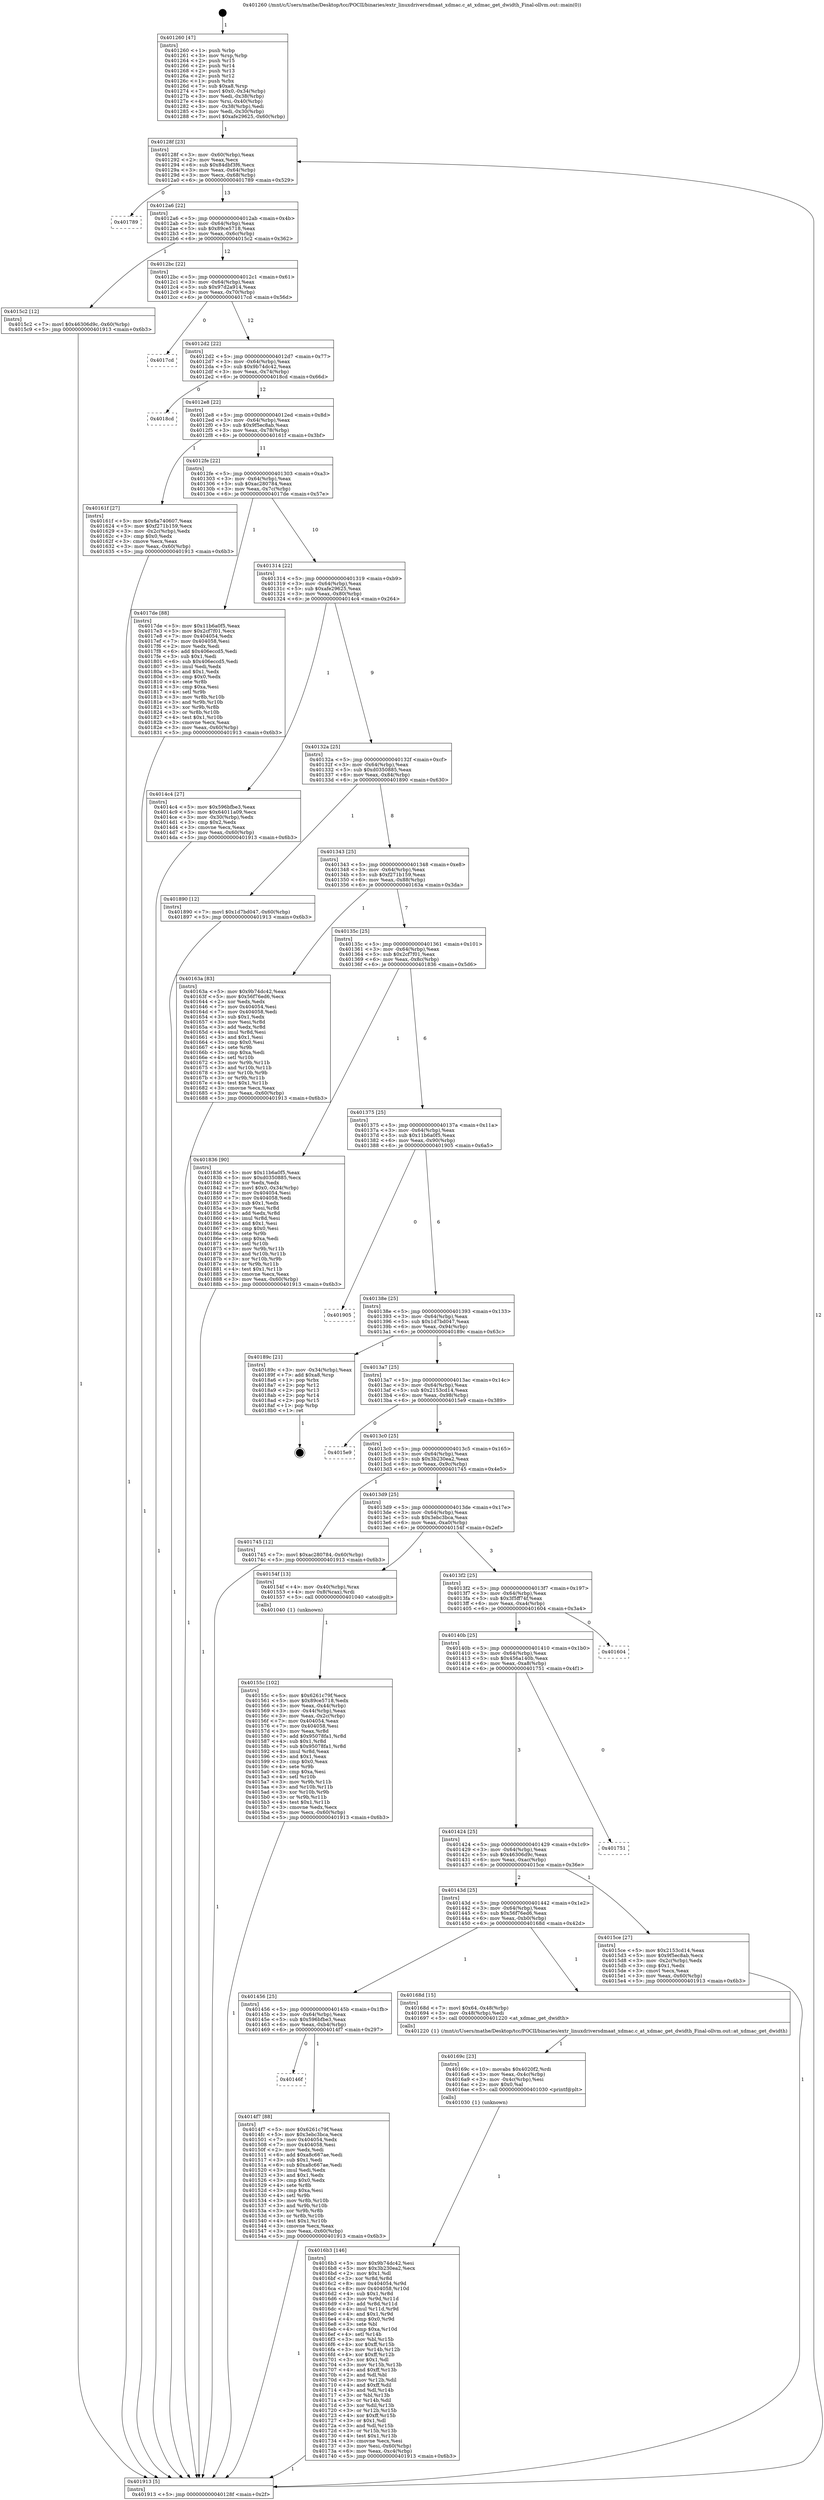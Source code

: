 digraph "0x401260" {
  label = "0x401260 (/mnt/c/Users/mathe/Desktop/tcc/POCII/binaries/extr_linuxdriversdmaat_xdmac.c_at_xdmac_get_dwidth_Final-ollvm.out::main(0))"
  labelloc = "t"
  node[shape=record]

  Entry [label="",width=0.3,height=0.3,shape=circle,fillcolor=black,style=filled]
  "0x40128f" [label="{
     0x40128f [23]\l
     | [instrs]\l
     &nbsp;&nbsp;0x40128f \<+3\>: mov -0x60(%rbp),%eax\l
     &nbsp;&nbsp;0x401292 \<+2\>: mov %eax,%ecx\l
     &nbsp;&nbsp;0x401294 \<+6\>: sub $0x84dbf3f6,%ecx\l
     &nbsp;&nbsp;0x40129a \<+3\>: mov %eax,-0x64(%rbp)\l
     &nbsp;&nbsp;0x40129d \<+3\>: mov %ecx,-0x68(%rbp)\l
     &nbsp;&nbsp;0x4012a0 \<+6\>: je 0000000000401789 \<main+0x529\>\l
  }"]
  "0x401789" [label="{
     0x401789\l
  }", style=dashed]
  "0x4012a6" [label="{
     0x4012a6 [22]\l
     | [instrs]\l
     &nbsp;&nbsp;0x4012a6 \<+5\>: jmp 00000000004012ab \<main+0x4b\>\l
     &nbsp;&nbsp;0x4012ab \<+3\>: mov -0x64(%rbp),%eax\l
     &nbsp;&nbsp;0x4012ae \<+5\>: sub $0x89ce5718,%eax\l
     &nbsp;&nbsp;0x4012b3 \<+3\>: mov %eax,-0x6c(%rbp)\l
     &nbsp;&nbsp;0x4012b6 \<+6\>: je 00000000004015c2 \<main+0x362\>\l
  }"]
  Exit [label="",width=0.3,height=0.3,shape=circle,fillcolor=black,style=filled,peripheries=2]
  "0x4015c2" [label="{
     0x4015c2 [12]\l
     | [instrs]\l
     &nbsp;&nbsp;0x4015c2 \<+7\>: movl $0x46306d9c,-0x60(%rbp)\l
     &nbsp;&nbsp;0x4015c9 \<+5\>: jmp 0000000000401913 \<main+0x6b3\>\l
  }"]
  "0x4012bc" [label="{
     0x4012bc [22]\l
     | [instrs]\l
     &nbsp;&nbsp;0x4012bc \<+5\>: jmp 00000000004012c1 \<main+0x61\>\l
     &nbsp;&nbsp;0x4012c1 \<+3\>: mov -0x64(%rbp),%eax\l
     &nbsp;&nbsp;0x4012c4 \<+5\>: sub $0x97d2a914,%eax\l
     &nbsp;&nbsp;0x4012c9 \<+3\>: mov %eax,-0x70(%rbp)\l
     &nbsp;&nbsp;0x4012cc \<+6\>: je 00000000004017cd \<main+0x56d\>\l
  }"]
  "0x4016b3" [label="{
     0x4016b3 [146]\l
     | [instrs]\l
     &nbsp;&nbsp;0x4016b3 \<+5\>: mov $0x9b74dc42,%esi\l
     &nbsp;&nbsp;0x4016b8 \<+5\>: mov $0x3b230ea2,%ecx\l
     &nbsp;&nbsp;0x4016bd \<+2\>: mov $0x1,%dl\l
     &nbsp;&nbsp;0x4016bf \<+3\>: xor %r8d,%r8d\l
     &nbsp;&nbsp;0x4016c2 \<+8\>: mov 0x404054,%r9d\l
     &nbsp;&nbsp;0x4016ca \<+8\>: mov 0x404058,%r10d\l
     &nbsp;&nbsp;0x4016d2 \<+4\>: sub $0x1,%r8d\l
     &nbsp;&nbsp;0x4016d6 \<+3\>: mov %r9d,%r11d\l
     &nbsp;&nbsp;0x4016d9 \<+3\>: add %r8d,%r11d\l
     &nbsp;&nbsp;0x4016dc \<+4\>: imul %r11d,%r9d\l
     &nbsp;&nbsp;0x4016e0 \<+4\>: and $0x1,%r9d\l
     &nbsp;&nbsp;0x4016e4 \<+4\>: cmp $0x0,%r9d\l
     &nbsp;&nbsp;0x4016e8 \<+3\>: sete %bl\l
     &nbsp;&nbsp;0x4016eb \<+4\>: cmp $0xa,%r10d\l
     &nbsp;&nbsp;0x4016ef \<+4\>: setl %r14b\l
     &nbsp;&nbsp;0x4016f3 \<+3\>: mov %bl,%r15b\l
     &nbsp;&nbsp;0x4016f6 \<+4\>: xor $0xff,%r15b\l
     &nbsp;&nbsp;0x4016fa \<+3\>: mov %r14b,%r12b\l
     &nbsp;&nbsp;0x4016fd \<+4\>: xor $0xff,%r12b\l
     &nbsp;&nbsp;0x401701 \<+3\>: xor $0x1,%dl\l
     &nbsp;&nbsp;0x401704 \<+3\>: mov %r15b,%r13b\l
     &nbsp;&nbsp;0x401707 \<+4\>: and $0xff,%r13b\l
     &nbsp;&nbsp;0x40170b \<+2\>: and %dl,%bl\l
     &nbsp;&nbsp;0x40170d \<+3\>: mov %r12b,%dil\l
     &nbsp;&nbsp;0x401710 \<+4\>: and $0xff,%dil\l
     &nbsp;&nbsp;0x401714 \<+3\>: and %dl,%r14b\l
     &nbsp;&nbsp;0x401717 \<+3\>: or %bl,%r13b\l
     &nbsp;&nbsp;0x40171a \<+3\>: or %r14b,%dil\l
     &nbsp;&nbsp;0x40171d \<+3\>: xor %dil,%r13b\l
     &nbsp;&nbsp;0x401720 \<+3\>: or %r12b,%r15b\l
     &nbsp;&nbsp;0x401723 \<+4\>: xor $0xff,%r15b\l
     &nbsp;&nbsp;0x401727 \<+3\>: or $0x1,%dl\l
     &nbsp;&nbsp;0x40172a \<+3\>: and %dl,%r15b\l
     &nbsp;&nbsp;0x40172d \<+3\>: or %r15b,%r13b\l
     &nbsp;&nbsp;0x401730 \<+4\>: test $0x1,%r13b\l
     &nbsp;&nbsp;0x401734 \<+3\>: cmovne %ecx,%esi\l
     &nbsp;&nbsp;0x401737 \<+3\>: mov %esi,-0x60(%rbp)\l
     &nbsp;&nbsp;0x40173a \<+6\>: mov %eax,-0xc4(%rbp)\l
     &nbsp;&nbsp;0x401740 \<+5\>: jmp 0000000000401913 \<main+0x6b3\>\l
  }"]
  "0x4017cd" [label="{
     0x4017cd\l
  }", style=dashed]
  "0x4012d2" [label="{
     0x4012d2 [22]\l
     | [instrs]\l
     &nbsp;&nbsp;0x4012d2 \<+5\>: jmp 00000000004012d7 \<main+0x77\>\l
     &nbsp;&nbsp;0x4012d7 \<+3\>: mov -0x64(%rbp),%eax\l
     &nbsp;&nbsp;0x4012da \<+5\>: sub $0x9b74dc42,%eax\l
     &nbsp;&nbsp;0x4012df \<+3\>: mov %eax,-0x74(%rbp)\l
     &nbsp;&nbsp;0x4012e2 \<+6\>: je 00000000004018cd \<main+0x66d\>\l
  }"]
  "0x40169c" [label="{
     0x40169c [23]\l
     | [instrs]\l
     &nbsp;&nbsp;0x40169c \<+10\>: movabs $0x4020f2,%rdi\l
     &nbsp;&nbsp;0x4016a6 \<+3\>: mov %eax,-0x4c(%rbp)\l
     &nbsp;&nbsp;0x4016a9 \<+3\>: mov -0x4c(%rbp),%esi\l
     &nbsp;&nbsp;0x4016ac \<+2\>: mov $0x0,%al\l
     &nbsp;&nbsp;0x4016ae \<+5\>: call 0000000000401030 \<printf@plt\>\l
     | [calls]\l
     &nbsp;&nbsp;0x401030 \{1\} (unknown)\l
  }"]
  "0x4018cd" [label="{
     0x4018cd\l
  }", style=dashed]
  "0x4012e8" [label="{
     0x4012e8 [22]\l
     | [instrs]\l
     &nbsp;&nbsp;0x4012e8 \<+5\>: jmp 00000000004012ed \<main+0x8d\>\l
     &nbsp;&nbsp;0x4012ed \<+3\>: mov -0x64(%rbp),%eax\l
     &nbsp;&nbsp;0x4012f0 \<+5\>: sub $0x9f5ec8ab,%eax\l
     &nbsp;&nbsp;0x4012f5 \<+3\>: mov %eax,-0x78(%rbp)\l
     &nbsp;&nbsp;0x4012f8 \<+6\>: je 000000000040161f \<main+0x3bf\>\l
  }"]
  "0x40155c" [label="{
     0x40155c [102]\l
     | [instrs]\l
     &nbsp;&nbsp;0x40155c \<+5\>: mov $0x6261c79f,%ecx\l
     &nbsp;&nbsp;0x401561 \<+5\>: mov $0x89ce5718,%edx\l
     &nbsp;&nbsp;0x401566 \<+3\>: mov %eax,-0x44(%rbp)\l
     &nbsp;&nbsp;0x401569 \<+3\>: mov -0x44(%rbp),%eax\l
     &nbsp;&nbsp;0x40156c \<+3\>: mov %eax,-0x2c(%rbp)\l
     &nbsp;&nbsp;0x40156f \<+7\>: mov 0x404054,%eax\l
     &nbsp;&nbsp;0x401576 \<+7\>: mov 0x404058,%esi\l
     &nbsp;&nbsp;0x40157d \<+3\>: mov %eax,%r8d\l
     &nbsp;&nbsp;0x401580 \<+7\>: add $0x95078fa1,%r8d\l
     &nbsp;&nbsp;0x401587 \<+4\>: sub $0x1,%r8d\l
     &nbsp;&nbsp;0x40158b \<+7\>: sub $0x95078fa1,%r8d\l
     &nbsp;&nbsp;0x401592 \<+4\>: imul %r8d,%eax\l
     &nbsp;&nbsp;0x401596 \<+3\>: and $0x1,%eax\l
     &nbsp;&nbsp;0x401599 \<+3\>: cmp $0x0,%eax\l
     &nbsp;&nbsp;0x40159c \<+4\>: sete %r9b\l
     &nbsp;&nbsp;0x4015a0 \<+3\>: cmp $0xa,%esi\l
     &nbsp;&nbsp;0x4015a3 \<+4\>: setl %r10b\l
     &nbsp;&nbsp;0x4015a7 \<+3\>: mov %r9b,%r11b\l
     &nbsp;&nbsp;0x4015aa \<+3\>: and %r10b,%r11b\l
     &nbsp;&nbsp;0x4015ad \<+3\>: xor %r10b,%r9b\l
     &nbsp;&nbsp;0x4015b0 \<+3\>: or %r9b,%r11b\l
     &nbsp;&nbsp;0x4015b3 \<+4\>: test $0x1,%r11b\l
     &nbsp;&nbsp;0x4015b7 \<+3\>: cmovne %edx,%ecx\l
     &nbsp;&nbsp;0x4015ba \<+3\>: mov %ecx,-0x60(%rbp)\l
     &nbsp;&nbsp;0x4015bd \<+5\>: jmp 0000000000401913 \<main+0x6b3\>\l
  }"]
  "0x40161f" [label="{
     0x40161f [27]\l
     | [instrs]\l
     &nbsp;&nbsp;0x40161f \<+5\>: mov $0x6a740607,%eax\l
     &nbsp;&nbsp;0x401624 \<+5\>: mov $0xf271b159,%ecx\l
     &nbsp;&nbsp;0x401629 \<+3\>: mov -0x2c(%rbp),%edx\l
     &nbsp;&nbsp;0x40162c \<+3\>: cmp $0x0,%edx\l
     &nbsp;&nbsp;0x40162f \<+3\>: cmove %ecx,%eax\l
     &nbsp;&nbsp;0x401632 \<+3\>: mov %eax,-0x60(%rbp)\l
     &nbsp;&nbsp;0x401635 \<+5\>: jmp 0000000000401913 \<main+0x6b3\>\l
  }"]
  "0x4012fe" [label="{
     0x4012fe [22]\l
     | [instrs]\l
     &nbsp;&nbsp;0x4012fe \<+5\>: jmp 0000000000401303 \<main+0xa3\>\l
     &nbsp;&nbsp;0x401303 \<+3\>: mov -0x64(%rbp),%eax\l
     &nbsp;&nbsp;0x401306 \<+5\>: sub $0xac280784,%eax\l
     &nbsp;&nbsp;0x40130b \<+3\>: mov %eax,-0x7c(%rbp)\l
     &nbsp;&nbsp;0x40130e \<+6\>: je 00000000004017de \<main+0x57e\>\l
  }"]
  "0x40146f" [label="{
     0x40146f\l
  }", style=dashed]
  "0x4017de" [label="{
     0x4017de [88]\l
     | [instrs]\l
     &nbsp;&nbsp;0x4017de \<+5\>: mov $0x11b6a0f5,%eax\l
     &nbsp;&nbsp;0x4017e3 \<+5\>: mov $0x2cf7f01,%ecx\l
     &nbsp;&nbsp;0x4017e8 \<+7\>: mov 0x404054,%edx\l
     &nbsp;&nbsp;0x4017ef \<+7\>: mov 0x404058,%esi\l
     &nbsp;&nbsp;0x4017f6 \<+2\>: mov %edx,%edi\l
     &nbsp;&nbsp;0x4017f8 \<+6\>: add $0x406eccd5,%edi\l
     &nbsp;&nbsp;0x4017fe \<+3\>: sub $0x1,%edi\l
     &nbsp;&nbsp;0x401801 \<+6\>: sub $0x406eccd5,%edi\l
     &nbsp;&nbsp;0x401807 \<+3\>: imul %edi,%edx\l
     &nbsp;&nbsp;0x40180a \<+3\>: and $0x1,%edx\l
     &nbsp;&nbsp;0x40180d \<+3\>: cmp $0x0,%edx\l
     &nbsp;&nbsp;0x401810 \<+4\>: sete %r8b\l
     &nbsp;&nbsp;0x401814 \<+3\>: cmp $0xa,%esi\l
     &nbsp;&nbsp;0x401817 \<+4\>: setl %r9b\l
     &nbsp;&nbsp;0x40181b \<+3\>: mov %r8b,%r10b\l
     &nbsp;&nbsp;0x40181e \<+3\>: and %r9b,%r10b\l
     &nbsp;&nbsp;0x401821 \<+3\>: xor %r9b,%r8b\l
     &nbsp;&nbsp;0x401824 \<+3\>: or %r8b,%r10b\l
     &nbsp;&nbsp;0x401827 \<+4\>: test $0x1,%r10b\l
     &nbsp;&nbsp;0x40182b \<+3\>: cmovne %ecx,%eax\l
     &nbsp;&nbsp;0x40182e \<+3\>: mov %eax,-0x60(%rbp)\l
     &nbsp;&nbsp;0x401831 \<+5\>: jmp 0000000000401913 \<main+0x6b3\>\l
  }"]
  "0x401314" [label="{
     0x401314 [22]\l
     | [instrs]\l
     &nbsp;&nbsp;0x401314 \<+5\>: jmp 0000000000401319 \<main+0xb9\>\l
     &nbsp;&nbsp;0x401319 \<+3\>: mov -0x64(%rbp),%eax\l
     &nbsp;&nbsp;0x40131c \<+5\>: sub $0xafe29625,%eax\l
     &nbsp;&nbsp;0x401321 \<+3\>: mov %eax,-0x80(%rbp)\l
     &nbsp;&nbsp;0x401324 \<+6\>: je 00000000004014c4 \<main+0x264\>\l
  }"]
  "0x4014f7" [label="{
     0x4014f7 [88]\l
     | [instrs]\l
     &nbsp;&nbsp;0x4014f7 \<+5\>: mov $0x6261c79f,%eax\l
     &nbsp;&nbsp;0x4014fc \<+5\>: mov $0x3ebc3bca,%ecx\l
     &nbsp;&nbsp;0x401501 \<+7\>: mov 0x404054,%edx\l
     &nbsp;&nbsp;0x401508 \<+7\>: mov 0x404058,%esi\l
     &nbsp;&nbsp;0x40150f \<+2\>: mov %edx,%edi\l
     &nbsp;&nbsp;0x401511 \<+6\>: add $0xa8c667ae,%edi\l
     &nbsp;&nbsp;0x401517 \<+3\>: sub $0x1,%edi\l
     &nbsp;&nbsp;0x40151a \<+6\>: sub $0xa8c667ae,%edi\l
     &nbsp;&nbsp;0x401520 \<+3\>: imul %edi,%edx\l
     &nbsp;&nbsp;0x401523 \<+3\>: and $0x1,%edx\l
     &nbsp;&nbsp;0x401526 \<+3\>: cmp $0x0,%edx\l
     &nbsp;&nbsp;0x401529 \<+4\>: sete %r8b\l
     &nbsp;&nbsp;0x40152d \<+3\>: cmp $0xa,%esi\l
     &nbsp;&nbsp;0x401530 \<+4\>: setl %r9b\l
     &nbsp;&nbsp;0x401534 \<+3\>: mov %r8b,%r10b\l
     &nbsp;&nbsp;0x401537 \<+3\>: and %r9b,%r10b\l
     &nbsp;&nbsp;0x40153a \<+3\>: xor %r9b,%r8b\l
     &nbsp;&nbsp;0x40153d \<+3\>: or %r8b,%r10b\l
     &nbsp;&nbsp;0x401540 \<+4\>: test $0x1,%r10b\l
     &nbsp;&nbsp;0x401544 \<+3\>: cmovne %ecx,%eax\l
     &nbsp;&nbsp;0x401547 \<+3\>: mov %eax,-0x60(%rbp)\l
     &nbsp;&nbsp;0x40154a \<+5\>: jmp 0000000000401913 \<main+0x6b3\>\l
  }"]
  "0x4014c4" [label="{
     0x4014c4 [27]\l
     | [instrs]\l
     &nbsp;&nbsp;0x4014c4 \<+5\>: mov $0x596bfbe3,%eax\l
     &nbsp;&nbsp;0x4014c9 \<+5\>: mov $0x64011a09,%ecx\l
     &nbsp;&nbsp;0x4014ce \<+3\>: mov -0x30(%rbp),%edx\l
     &nbsp;&nbsp;0x4014d1 \<+3\>: cmp $0x2,%edx\l
     &nbsp;&nbsp;0x4014d4 \<+3\>: cmovne %ecx,%eax\l
     &nbsp;&nbsp;0x4014d7 \<+3\>: mov %eax,-0x60(%rbp)\l
     &nbsp;&nbsp;0x4014da \<+5\>: jmp 0000000000401913 \<main+0x6b3\>\l
  }"]
  "0x40132a" [label="{
     0x40132a [25]\l
     | [instrs]\l
     &nbsp;&nbsp;0x40132a \<+5\>: jmp 000000000040132f \<main+0xcf\>\l
     &nbsp;&nbsp;0x40132f \<+3\>: mov -0x64(%rbp),%eax\l
     &nbsp;&nbsp;0x401332 \<+5\>: sub $0xd0350885,%eax\l
     &nbsp;&nbsp;0x401337 \<+6\>: mov %eax,-0x84(%rbp)\l
     &nbsp;&nbsp;0x40133d \<+6\>: je 0000000000401890 \<main+0x630\>\l
  }"]
  "0x401913" [label="{
     0x401913 [5]\l
     | [instrs]\l
     &nbsp;&nbsp;0x401913 \<+5\>: jmp 000000000040128f \<main+0x2f\>\l
  }"]
  "0x401260" [label="{
     0x401260 [47]\l
     | [instrs]\l
     &nbsp;&nbsp;0x401260 \<+1\>: push %rbp\l
     &nbsp;&nbsp;0x401261 \<+3\>: mov %rsp,%rbp\l
     &nbsp;&nbsp;0x401264 \<+2\>: push %r15\l
     &nbsp;&nbsp;0x401266 \<+2\>: push %r14\l
     &nbsp;&nbsp;0x401268 \<+2\>: push %r13\l
     &nbsp;&nbsp;0x40126a \<+2\>: push %r12\l
     &nbsp;&nbsp;0x40126c \<+1\>: push %rbx\l
     &nbsp;&nbsp;0x40126d \<+7\>: sub $0xa8,%rsp\l
     &nbsp;&nbsp;0x401274 \<+7\>: movl $0x0,-0x34(%rbp)\l
     &nbsp;&nbsp;0x40127b \<+3\>: mov %edi,-0x38(%rbp)\l
     &nbsp;&nbsp;0x40127e \<+4\>: mov %rsi,-0x40(%rbp)\l
     &nbsp;&nbsp;0x401282 \<+3\>: mov -0x38(%rbp),%edi\l
     &nbsp;&nbsp;0x401285 \<+3\>: mov %edi,-0x30(%rbp)\l
     &nbsp;&nbsp;0x401288 \<+7\>: movl $0xafe29625,-0x60(%rbp)\l
  }"]
  "0x401456" [label="{
     0x401456 [25]\l
     | [instrs]\l
     &nbsp;&nbsp;0x401456 \<+5\>: jmp 000000000040145b \<main+0x1fb\>\l
     &nbsp;&nbsp;0x40145b \<+3\>: mov -0x64(%rbp),%eax\l
     &nbsp;&nbsp;0x40145e \<+5\>: sub $0x596bfbe3,%eax\l
     &nbsp;&nbsp;0x401463 \<+6\>: mov %eax,-0xb4(%rbp)\l
     &nbsp;&nbsp;0x401469 \<+6\>: je 00000000004014f7 \<main+0x297\>\l
  }"]
  "0x401890" [label="{
     0x401890 [12]\l
     | [instrs]\l
     &nbsp;&nbsp;0x401890 \<+7\>: movl $0x1d7bd047,-0x60(%rbp)\l
     &nbsp;&nbsp;0x401897 \<+5\>: jmp 0000000000401913 \<main+0x6b3\>\l
  }"]
  "0x401343" [label="{
     0x401343 [25]\l
     | [instrs]\l
     &nbsp;&nbsp;0x401343 \<+5\>: jmp 0000000000401348 \<main+0xe8\>\l
     &nbsp;&nbsp;0x401348 \<+3\>: mov -0x64(%rbp),%eax\l
     &nbsp;&nbsp;0x40134b \<+5\>: sub $0xf271b159,%eax\l
     &nbsp;&nbsp;0x401350 \<+6\>: mov %eax,-0x88(%rbp)\l
     &nbsp;&nbsp;0x401356 \<+6\>: je 000000000040163a \<main+0x3da\>\l
  }"]
  "0x40168d" [label="{
     0x40168d [15]\l
     | [instrs]\l
     &nbsp;&nbsp;0x40168d \<+7\>: movl $0x64,-0x48(%rbp)\l
     &nbsp;&nbsp;0x401694 \<+3\>: mov -0x48(%rbp),%edi\l
     &nbsp;&nbsp;0x401697 \<+5\>: call 0000000000401220 \<at_xdmac_get_dwidth\>\l
     | [calls]\l
     &nbsp;&nbsp;0x401220 \{1\} (/mnt/c/Users/mathe/Desktop/tcc/POCII/binaries/extr_linuxdriversdmaat_xdmac.c_at_xdmac_get_dwidth_Final-ollvm.out::at_xdmac_get_dwidth)\l
  }"]
  "0x40163a" [label="{
     0x40163a [83]\l
     | [instrs]\l
     &nbsp;&nbsp;0x40163a \<+5\>: mov $0x9b74dc42,%eax\l
     &nbsp;&nbsp;0x40163f \<+5\>: mov $0x56f76ed6,%ecx\l
     &nbsp;&nbsp;0x401644 \<+2\>: xor %edx,%edx\l
     &nbsp;&nbsp;0x401646 \<+7\>: mov 0x404054,%esi\l
     &nbsp;&nbsp;0x40164d \<+7\>: mov 0x404058,%edi\l
     &nbsp;&nbsp;0x401654 \<+3\>: sub $0x1,%edx\l
     &nbsp;&nbsp;0x401657 \<+3\>: mov %esi,%r8d\l
     &nbsp;&nbsp;0x40165a \<+3\>: add %edx,%r8d\l
     &nbsp;&nbsp;0x40165d \<+4\>: imul %r8d,%esi\l
     &nbsp;&nbsp;0x401661 \<+3\>: and $0x1,%esi\l
     &nbsp;&nbsp;0x401664 \<+3\>: cmp $0x0,%esi\l
     &nbsp;&nbsp;0x401667 \<+4\>: sete %r9b\l
     &nbsp;&nbsp;0x40166b \<+3\>: cmp $0xa,%edi\l
     &nbsp;&nbsp;0x40166e \<+4\>: setl %r10b\l
     &nbsp;&nbsp;0x401672 \<+3\>: mov %r9b,%r11b\l
     &nbsp;&nbsp;0x401675 \<+3\>: and %r10b,%r11b\l
     &nbsp;&nbsp;0x401678 \<+3\>: xor %r10b,%r9b\l
     &nbsp;&nbsp;0x40167b \<+3\>: or %r9b,%r11b\l
     &nbsp;&nbsp;0x40167e \<+4\>: test $0x1,%r11b\l
     &nbsp;&nbsp;0x401682 \<+3\>: cmovne %ecx,%eax\l
     &nbsp;&nbsp;0x401685 \<+3\>: mov %eax,-0x60(%rbp)\l
     &nbsp;&nbsp;0x401688 \<+5\>: jmp 0000000000401913 \<main+0x6b3\>\l
  }"]
  "0x40135c" [label="{
     0x40135c [25]\l
     | [instrs]\l
     &nbsp;&nbsp;0x40135c \<+5\>: jmp 0000000000401361 \<main+0x101\>\l
     &nbsp;&nbsp;0x401361 \<+3\>: mov -0x64(%rbp),%eax\l
     &nbsp;&nbsp;0x401364 \<+5\>: sub $0x2cf7f01,%eax\l
     &nbsp;&nbsp;0x401369 \<+6\>: mov %eax,-0x8c(%rbp)\l
     &nbsp;&nbsp;0x40136f \<+6\>: je 0000000000401836 \<main+0x5d6\>\l
  }"]
  "0x40143d" [label="{
     0x40143d [25]\l
     | [instrs]\l
     &nbsp;&nbsp;0x40143d \<+5\>: jmp 0000000000401442 \<main+0x1e2\>\l
     &nbsp;&nbsp;0x401442 \<+3\>: mov -0x64(%rbp),%eax\l
     &nbsp;&nbsp;0x401445 \<+5\>: sub $0x56f76ed6,%eax\l
     &nbsp;&nbsp;0x40144a \<+6\>: mov %eax,-0xb0(%rbp)\l
     &nbsp;&nbsp;0x401450 \<+6\>: je 000000000040168d \<main+0x42d\>\l
  }"]
  "0x401836" [label="{
     0x401836 [90]\l
     | [instrs]\l
     &nbsp;&nbsp;0x401836 \<+5\>: mov $0x11b6a0f5,%eax\l
     &nbsp;&nbsp;0x40183b \<+5\>: mov $0xd0350885,%ecx\l
     &nbsp;&nbsp;0x401840 \<+2\>: xor %edx,%edx\l
     &nbsp;&nbsp;0x401842 \<+7\>: movl $0x0,-0x34(%rbp)\l
     &nbsp;&nbsp;0x401849 \<+7\>: mov 0x404054,%esi\l
     &nbsp;&nbsp;0x401850 \<+7\>: mov 0x404058,%edi\l
     &nbsp;&nbsp;0x401857 \<+3\>: sub $0x1,%edx\l
     &nbsp;&nbsp;0x40185a \<+3\>: mov %esi,%r8d\l
     &nbsp;&nbsp;0x40185d \<+3\>: add %edx,%r8d\l
     &nbsp;&nbsp;0x401860 \<+4\>: imul %r8d,%esi\l
     &nbsp;&nbsp;0x401864 \<+3\>: and $0x1,%esi\l
     &nbsp;&nbsp;0x401867 \<+3\>: cmp $0x0,%esi\l
     &nbsp;&nbsp;0x40186a \<+4\>: sete %r9b\l
     &nbsp;&nbsp;0x40186e \<+3\>: cmp $0xa,%edi\l
     &nbsp;&nbsp;0x401871 \<+4\>: setl %r10b\l
     &nbsp;&nbsp;0x401875 \<+3\>: mov %r9b,%r11b\l
     &nbsp;&nbsp;0x401878 \<+3\>: and %r10b,%r11b\l
     &nbsp;&nbsp;0x40187b \<+3\>: xor %r10b,%r9b\l
     &nbsp;&nbsp;0x40187e \<+3\>: or %r9b,%r11b\l
     &nbsp;&nbsp;0x401881 \<+4\>: test $0x1,%r11b\l
     &nbsp;&nbsp;0x401885 \<+3\>: cmovne %ecx,%eax\l
     &nbsp;&nbsp;0x401888 \<+3\>: mov %eax,-0x60(%rbp)\l
     &nbsp;&nbsp;0x40188b \<+5\>: jmp 0000000000401913 \<main+0x6b3\>\l
  }"]
  "0x401375" [label="{
     0x401375 [25]\l
     | [instrs]\l
     &nbsp;&nbsp;0x401375 \<+5\>: jmp 000000000040137a \<main+0x11a\>\l
     &nbsp;&nbsp;0x40137a \<+3\>: mov -0x64(%rbp),%eax\l
     &nbsp;&nbsp;0x40137d \<+5\>: sub $0x11b6a0f5,%eax\l
     &nbsp;&nbsp;0x401382 \<+6\>: mov %eax,-0x90(%rbp)\l
     &nbsp;&nbsp;0x401388 \<+6\>: je 0000000000401905 \<main+0x6a5\>\l
  }"]
  "0x4015ce" [label="{
     0x4015ce [27]\l
     | [instrs]\l
     &nbsp;&nbsp;0x4015ce \<+5\>: mov $0x2153cd14,%eax\l
     &nbsp;&nbsp;0x4015d3 \<+5\>: mov $0x9f5ec8ab,%ecx\l
     &nbsp;&nbsp;0x4015d8 \<+3\>: mov -0x2c(%rbp),%edx\l
     &nbsp;&nbsp;0x4015db \<+3\>: cmp $0x1,%edx\l
     &nbsp;&nbsp;0x4015de \<+3\>: cmovl %ecx,%eax\l
     &nbsp;&nbsp;0x4015e1 \<+3\>: mov %eax,-0x60(%rbp)\l
     &nbsp;&nbsp;0x4015e4 \<+5\>: jmp 0000000000401913 \<main+0x6b3\>\l
  }"]
  "0x401905" [label="{
     0x401905\l
  }", style=dashed]
  "0x40138e" [label="{
     0x40138e [25]\l
     | [instrs]\l
     &nbsp;&nbsp;0x40138e \<+5\>: jmp 0000000000401393 \<main+0x133\>\l
     &nbsp;&nbsp;0x401393 \<+3\>: mov -0x64(%rbp),%eax\l
     &nbsp;&nbsp;0x401396 \<+5\>: sub $0x1d7bd047,%eax\l
     &nbsp;&nbsp;0x40139b \<+6\>: mov %eax,-0x94(%rbp)\l
     &nbsp;&nbsp;0x4013a1 \<+6\>: je 000000000040189c \<main+0x63c\>\l
  }"]
  "0x401424" [label="{
     0x401424 [25]\l
     | [instrs]\l
     &nbsp;&nbsp;0x401424 \<+5\>: jmp 0000000000401429 \<main+0x1c9\>\l
     &nbsp;&nbsp;0x401429 \<+3\>: mov -0x64(%rbp),%eax\l
     &nbsp;&nbsp;0x40142c \<+5\>: sub $0x46306d9c,%eax\l
     &nbsp;&nbsp;0x401431 \<+6\>: mov %eax,-0xac(%rbp)\l
     &nbsp;&nbsp;0x401437 \<+6\>: je 00000000004015ce \<main+0x36e\>\l
  }"]
  "0x40189c" [label="{
     0x40189c [21]\l
     | [instrs]\l
     &nbsp;&nbsp;0x40189c \<+3\>: mov -0x34(%rbp),%eax\l
     &nbsp;&nbsp;0x40189f \<+7\>: add $0xa8,%rsp\l
     &nbsp;&nbsp;0x4018a6 \<+1\>: pop %rbx\l
     &nbsp;&nbsp;0x4018a7 \<+2\>: pop %r12\l
     &nbsp;&nbsp;0x4018a9 \<+2\>: pop %r13\l
     &nbsp;&nbsp;0x4018ab \<+2\>: pop %r14\l
     &nbsp;&nbsp;0x4018ad \<+2\>: pop %r15\l
     &nbsp;&nbsp;0x4018af \<+1\>: pop %rbp\l
     &nbsp;&nbsp;0x4018b0 \<+1\>: ret\l
  }"]
  "0x4013a7" [label="{
     0x4013a7 [25]\l
     | [instrs]\l
     &nbsp;&nbsp;0x4013a7 \<+5\>: jmp 00000000004013ac \<main+0x14c\>\l
     &nbsp;&nbsp;0x4013ac \<+3\>: mov -0x64(%rbp),%eax\l
     &nbsp;&nbsp;0x4013af \<+5\>: sub $0x2153cd14,%eax\l
     &nbsp;&nbsp;0x4013b4 \<+6\>: mov %eax,-0x98(%rbp)\l
     &nbsp;&nbsp;0x4013ba \<+6\>: je 00000000004015e9 \<main+0x389\>\l
  }"]
  "0x401751" [label="{
     0x401751\l
  }", style=dashed]
  "0x4015e9" [label="{
     0x4015e9\l
  }", style=dashed]
  "0x4013c0" [label="{
     0x4013c0 [25]\l
     | [instrs]\l
     &nbsp;&nbsp;0x4013c0 \<+5\>: jmp 00000000004013c5 \<main+0x165\>\l
     &nbsp;&nbsp;0x4013c5 \<+3\>: mov -0x64(%rbp),%eax\l
     &nbsp;&nbsp;0x4013c8 \<+5\>: sub $0x3b230ea2,%eax\l
     &nbsp;&nbsp;0x4013cd \<+6\>: mov %eax,-0x9c(%rbp)\l
     &nbsp;&nbsp;0x4013d3 \<+6\>: je 0000000000401745 \<main+0x4e5\>\l
  }"]
  "0x40140b" [label="{
     0x40140b [25]\l
     | [instrs]\l
     &nbsp;&nbsp;0x40140b \<+5\>: jmp 0000000000401410 \<main+0x1b0\>\l
     &nbsp;&nbsp;0x401410 \<+3\>: mov -0x64(%rbp),%eax\l
     &nbsp;&nbsp;0x401413 \<+5\>: sub $0x456a140b,%eax\l
     &nbsp;&nbsp;0x401418 \<+6\>: mov %eax,-0xa8(%rbp)\l
     &nbsp;&nbsp;0x40141e \<+6\>: je 0000000000401751 \<main+0x4f1\>\l
  }"]
  "0x401745" [label="{
     0x401745 [12]\l
     | [instrs]\l
     &nbsp;&nbsp;0x401745 \<+7\>: movl $0xac280784,-0x60(%rbp)\l
     &nbsp;&nbsp;0x40174c \<+5\>: jmp 0000000000401913 \<main+0x6b3\>\l
  }"]
  "0x4013d9" [label="{
     0x4013d9 [25]\l
     | [instrs]\l
     &nbsp;&nbsp;0x4013d9 \<+5\>: jmp 00000000004013de \<main+0x17e\>\l
     &nbsp;&nbsp;0x4013de \<+3\>: mov -0x64(%rbp),%eax\l
     &nbsp;&nbsp;0x4013e1 \<+5\>: sub $0x3ebc3bca,%eax\l
     &nbsp;&nbsp;0x4013e6 \<+6\>: mov %eax,-0xa0(%rbp)\l
     &nbsp;&nbsp;0x4013ec \<+6\>: je 000000000040154f \<main+0x2ef\>\l
  }"]
  "0x401604" [label="{
     0x401604\l
  }", style=dashed]
  "0x40154f" [label="{
     0x40154f [13]\l
     | [instrs]\l
     &nbsp;&nbsp;0x40154f \<+4\>: mov -0x40(%rbp),%rax\l
     &nbsp;&nbsp;0x401553 \<+4\>: mov 0x8(%rax),%rdi\l
     &nbsp;&nbsp;0x401557 \<+5\>: call 0000000000401040 \<atoi@plt\>\l
     | [calls]\l
     &nbsp;&nbsp;0x401040 \{1\} (unknown)\l
  }"]
  "0x4013f2" [label="{
     0x4013f2 [25]\l
     | [instrs]\l
     &nbsp;&nbsp;0x4013f2 \<+5\>: jmp 00000000004013f7 \<main+0x197\>\l
     &nbsp;&nbsp;0x4013f7 \<+3\>: mov -0x64(%rbp),%eax\l
     &nbsp;&nbsp;0x4013fa \<+5\>: sub $0x3f5ff74f,%eax\l
     &nbsp;&nbsp;0x4013ff \<+6\>: mov %eax,-0xa4(%rbp)\l
     &nbsp;&nbsp;0x401405 \<+6\>: je 0000000000401604 \<main+0x3a4\>\l
  }"]
  Entry -> "0x401260" [label=" 1"]
  "0x40128f" -> "0x401789" [label=" 0"]
  "0x40128f" -> "0x4012a6" [label=" 13"]
  "0x40189c" -> Exit [label=" 1"]
  "0x4012a6" -> "0x4015c2" [label=" 1"]
  "0x4012a6" -> "0x4012bc" [label=" 12"]
  "0x401890" -> "0x401913" [label=" 1"]
  "0x4012bc" -> "0x4017cd" [label=" 0"]
  "0x4012bc" -> "0x4012d2" [label=" 12"]
  "0x401836" -> "0x401913" [label=" 1"]
  "0x4012d2" -> "0x4018cd" [label=" 0"]
  "0x4012d2" -> "0x4012e8" [label=" 12"]
  "0x4017de" -> "0x401913" [label=" 1"]
  "0x4012e8" -> "0x40161f" [label=" 1"]
  "0x4012e8" -> "0x4012fe" [label=" 11"]
  "0x401745" -> "0x401913" [label=" 1"]
  "0x4012fe" -> "0x4017de" [label=" 1"]
  "0x4012fe" -> "0x401314" [label=" 10"]
  "0x4016b3" -> "0x401913" [label=" 1"]
  "0x401314" -> "0x4014c4" [label=" 1"]
  "0x401314" -> "0x40132a" [label=" 9"]
  "0x4014c4" -> "0x401913" [label=" 1"]
  "0x401260" -> "0x40128f" [label=" 1"]
  "0x401913" -> "0x40128f" [label=" 12"]
  "0x40169c" -> "0x4016b3" [label=" 1"]
  "0x40132a" -> "0x401890" [label=" 1"]
  "0x40132a" -> "0x401343" [label=" 8"]
  "0x40163a" -> "0x401913" [label=" 1"]
  "0x401343" -> "0x40163a" [label=" 1"]
  "0x401343" -> "0x40135c" [label=" 7"]
  "0x40161f" -> "0x401913" [label=" 1"]
  "0x40135c" -> "0x401836" [label=" 1"]
  "0x40135c" -> "0x401375" [label=" 6"]
  "0x4015c2" -> "0x401913" [label=" 1"]
  "0x401375" -> "0x401905" [label=" 0"]
  "0x401375" -> "0x40138e" [label=" 6"]
  "0x40155c" -> "0x401913" [label=" 1"]
  "0x40138e" -> "0x40189c" [label=" 1"]
  "0x40138e" -> "0x4013a7" [label=" 5"]
  "0x4014f7" -> "0x401913" [label=" 1"]
  "0x4013a7" -> "0x4015e9" [label=" 0"]
  "0x4013a7" -> "0x4013c0" [label=" 5"]
  "0x401456" -> "0x40146f" [label=" 0"]
  "0x4013c0" -> "0x401745" [label=" 1"]
  "0x4013c0" -> "0x4013d9" [label=" 4"]
  "0x40168d" -> "0x40169c" [label=" 1"]
  "0x4013d9" -> "0x40154f" [label=" 1"]
  "0x4013d9" -> "0x4013f2" [label=" 3"]
  "0x40143d" -> "0x401456" [label=" 1"]
  "0x4013f2" -> "0x401604" [label=" 0"]
  "0x4013f2" -> "0x40140b" [label=" 3"]
  "0x401456" -> "0x4014f7" [label=" 1"]
  "0x40140b" -> "0x401751" [label=" 0"]
  "0x40140b" -> "0x401424" [label=" 3"]
  "0x40154f" -> "0x40155c" [label=" 1"]
  "0x401424" -> "0x4015ce" [label=" 1"]
  "0x401424" -> "0x40143d" [label=" 2"]
  "0x4015ce" -> "0x401913" [label=" 1"]
  "0x40143d" -> "0x40168d" [label=" 1"]
}
